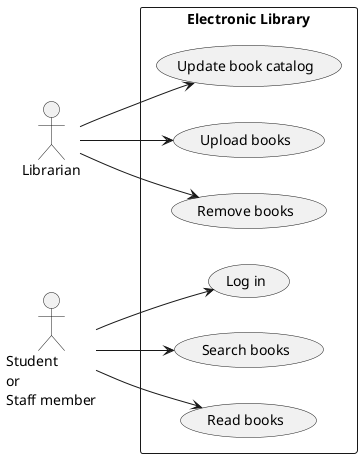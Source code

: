 @startuml use_case
left to right direction
actor "Librarian" as librarian
actor "Student\nor\nStaff member" as student
rectangle "Electronic Library" {
  usecase "Update book catalog" as UC1
  usecase "Upload books" as UC2
  usecase "Remove books" as UC3
  usecase "Log in" as UC4
  usecase "Search books" as UC5
  usecase "Read books" as UC6
}

librarian --> UC1
librarian --> UC2
librarian --> UC3

student --> UC4
student --> UC5
student --> UC6
@enduml